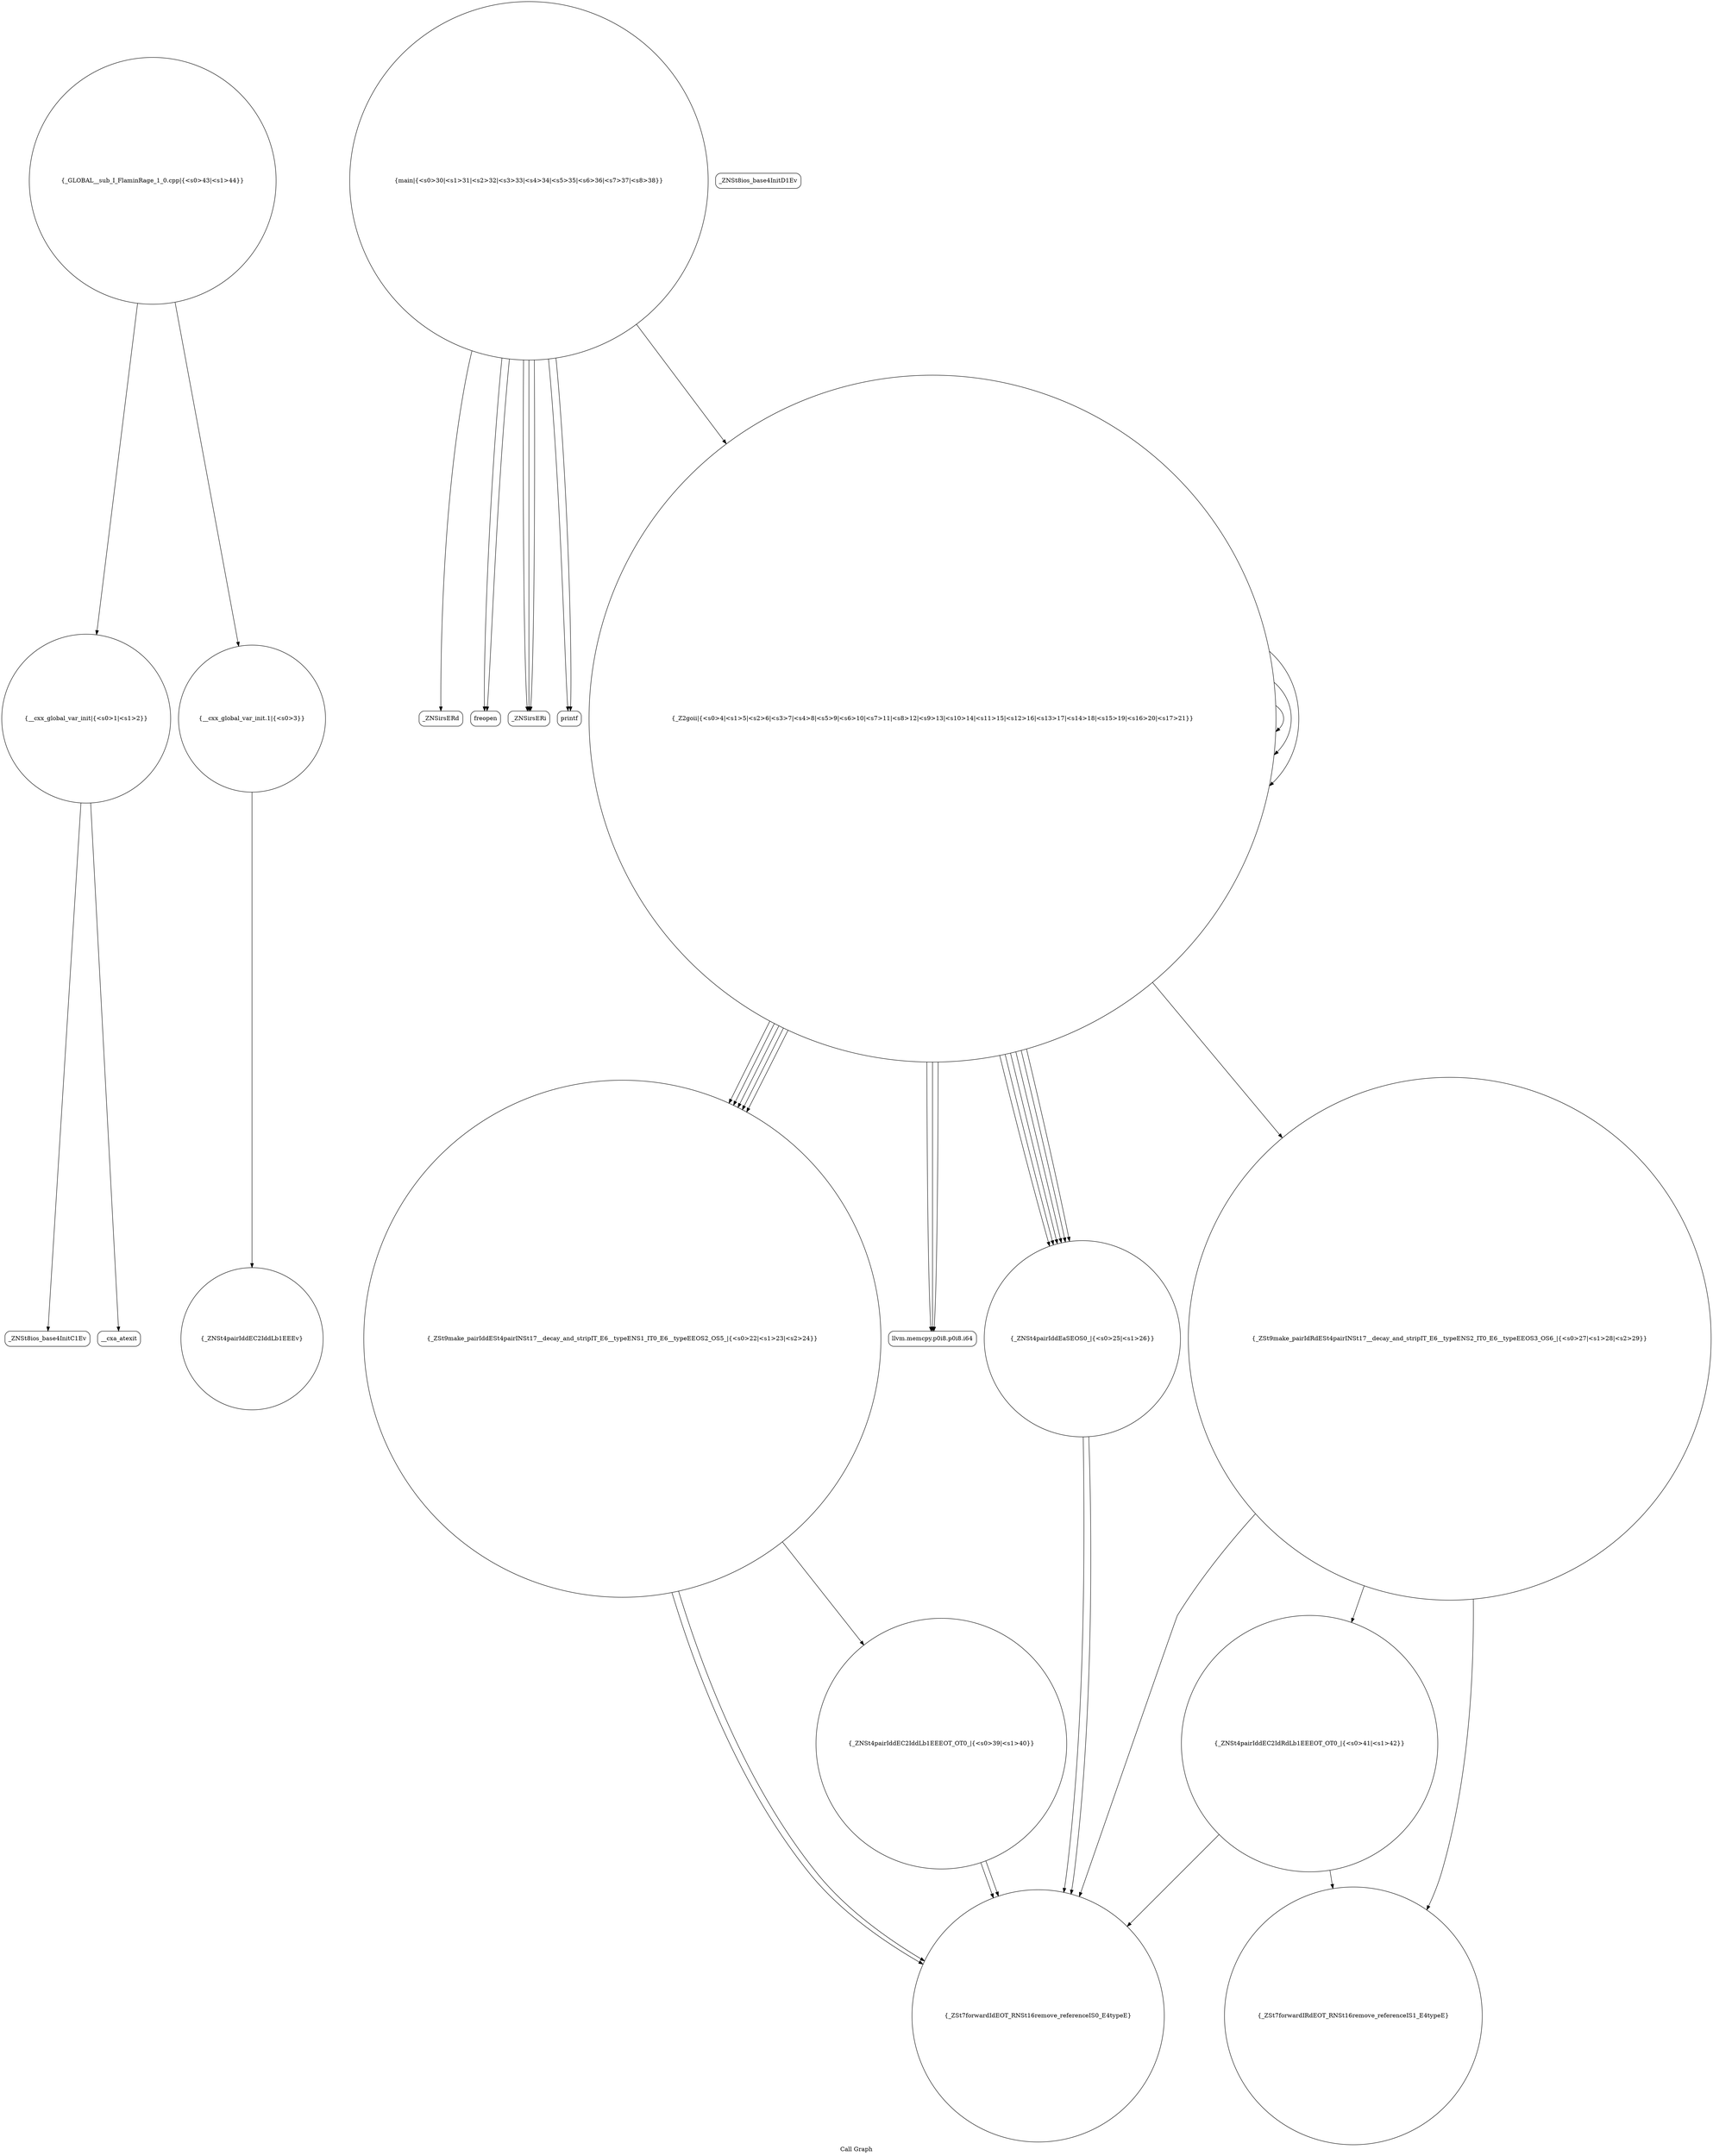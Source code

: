 digraph "Call Graph" {
	label="Call Graph";

	Node0x563936bf9050 [shape=record,shape=circle,label="{__cxx_global_var_init|{<s0>1|<s1>2}}"];
	Node0x563936bf9050:s0 -> Node0x563936bf94e0[color=black];
	Node0x563936bf9050:s1 -> Node0x563936bf95e0[color=black];
	Node0x563936bf97e0 [shape=record,shape=circle,label="{_ZSt9make_pairIddESt4pairINSt17__decay_and_stripIT_E6__typeENS1_IT0_E6__typeEEOS2_OS5_|{<s0>22|<s1>23|<s2>24}}"];
	Node0x563936bf97e0:s0 -> Node0x563936bf9c60[color=black];
	Node0x563936bf97e0:s1 -> Node0x563936bf9c60[color=black];
	Node0x563936bf97e0:s2 -> Node0x563936bf9ce0[color=black];
	Node0x563936bf9b60 [shape=record,shape=Mrecord,label="{_ZNSirsERd}"];
	Node0x563936bf9560 [shape=record,shape=Mrecord,label="{_ZNSt8ios_base4InitD1Ev}"];
	Node0x563936bf98e0 [shape=record,shape=Mrecord,label="{llvm.memcpy.p0i8.p0i8.i64}"];
	Node0x563936bf9c60 [shape=record,shape=circle,label="{_ZSt7forwardIdEOT_RNSt16remove_referenceIS0_E4typeE}"];
	Node0x563936bf9660 [shape=record,shape=circle,label="{__cxx_global_var_init.1|{<s0>3}}"];
	Node0x563936bf9660:s0 -> Node0x563936bf96e0[color=black];
	Node0x563936bf99e0 [shape=record,shape=circle,label="{main|{<s0>30|<s1>31|<s2>32|<s3>33|<s4>34|<s5>35|<s6>36|<s7>37|<s8>38}}"];
	Node0x563936bf99e0:s0 -> Node0x563936bf9a60[color=black];
	Node0x563936bf99e0:s1 -> Node0x563936bf9a60[color=black];
	Node0x563936bf99e0:s2 -> Node0x563936bf9ae0[color=black];
	Node0x563936bf99e0:s3 -> Node0x563936bf9b60[color=black];
	Node0x563936bf99e0:s4 -> Node0x563936bf9ae0[color=black];
	Node0x563936bf99e0:s5 -> Node0x563936bf9ae0[color=black];
	Node0x563936bf99e0:s6 -> Node0x563936bf9be0[color=black];
	Node0x563936bf99e0:s7 -> Node0x563936bf9760[color=black];
	Node0x563936bf99e0:s8 -> Node0x563936bf9be0[color=black];
	Node0x563936bf9d60 [shape=record,shape=circle,label="{_ZSt7forwardIRdEOT_RNSt16remove_referenceIS1_E4typeE}"];
	Node0x563936bf9760 [shape=record,shape=circle,label="{_Z2goii|{<s0>4|<s1>5|<s2>6|<s3>7|<s4>8|<s5>9|<s6>10|<s7>11|<s8>12|<s9>13|<s10>14|<s11>15|<s12>16|<s13>17|<s14>18|<s15>19|<s16>20|<s17>21}}"];
	Node0x563936bf9760:s0 -> Node0x563936bf97e0[color=black];
	Node0x563936bf9760:s1 -> Node0x563936bf9860[color=black];
	Node0x563936bf9760:s2 -> Node0x563936bf97e0[color=black];
	Node0x563936bf9760:s3 -> Node0x563936bf9860[color=black];
	Node0x563936bf9760:s4 -> Node0x563936bf97e0[color=black];
	Node0x563936bf9760:s5 -> Node0x563936bf9860[color=black];
	Node0x563936bf9760:s6 -> Node0x563936bf98e0[color=black];
	Node0x563936bf9760:s7 -> Node0x563936bf98e0[color=black];
	Node0x563936bf9760:s8 -> Node0x563936bf97e0[color=black];
	Node0x563936bf9760:s9 -> Node0x563936bf9860[color=black];
	Node0x563936bf9760:s10 -> Node0x563936bf9760[color=black];
	Node0x563936bf9760:s11 -> Node0x563936bf9760[color=black];
	Node0x563936bf9760:s12 -> Node0x563936bf9760[color=black];
	Node0x563936bf9760:s13 -> Node0x563936bf97e0[color=black];
	Node0x563936bf9760:s14 -> Node0x563936bf9860[color=black];
	Node0x563936bf9760:s15 -> Node0x563936bf9960[color=black];
	Node0x563936bf9760:s16 -> Node0x563936bf9860[color=black];
	Node0x563936bf9760:s17 -> Node0x563936bf98e0[color=black];
	Node0x563936bf9ae0 [shape=record,shape=Mrecord,label="{_ZNSirsERi}"];
	Node0x563936bf9e60 [shape=record,shape=circle,label="{_GLOBAL__sub_I_FlaminRage_1_0.cpp|{<s0>43|<s1>44}}"];
	Node0x563936bf9e60:s0 -> Node0x563936bf9050[color=black];
	Node0x563936bf9e60:s1 -> Node0x563936bf9660[color=black];
	Node0x563936bf94e0 [shape=record,shape=Mrecord,label="{_ZNSt8ios_base4InitC1Ev}"];
	Node0x563936bf9860 [shape=record,shape=circle,label="{_ZNSt4pairIddEaSEOS0_|{<s0>25|<s1>26}}"];
	Node0x563936bf9860:s0 -> Node0x563936bf9c60[color=black];
	Node0x563936bf9860:s1 -> Node0x563936bf9c60[color=black];
	Node0x563936bf9be0 [shape=record,shape=Mrecord,label="{printf}"];
	Node0x563936bf95e0 [shape=record,shape=Mrecord,label="{__cxa_atexit}"];
	Node0x563936bf9960 [shape=record,shape=circle,label="{_ZSt9make_pairIdRdESt4pairINSt17__decay_and_stripIT_E6__typeENS2_IT0_E6__typeEEOS3_OS6_|{<s0>27|<s1>28|<s2>29}}"];
	Node0x563936bf9960:s0 -> Node0x563936bf9c60[color=black];
	Node0x563936bf9960:s1 -> Node0x563936bf9d60[color=black];
	Node0x563936bf9960:s2 -> Node0x563936bf9de0[color=black];
	Node0x563936bf9ce0 [shape=record,shape=circle,label="{_ZNSt4pairIddEC2IddLb1EEEOT_OT0_|{<s0>39|<s1>40}}"];
	Node0x563936bf9ce0:s0 -> Node0x563936bf9c60[color=black];
	Node0x563936bf9ce0:s1 -> Node0x563936bf9c60[color=black];
	Node0x563936bf96e0 [shape=record,shape=circle,label="{_ZNSt4pairIddEC2IddLb1EEEv}"];
	Node0x563936bf9a60 [shape=record,shape=Mrecord,label="{freopen}"];
	Node0x563936bf9de0 [shape=record,shape=circle,label="{_ZNSt4pairIddEC2IdRdLb1EEEOT_OT0_|{<s0>41|<s1>42}}"];
	Node0x563936bf9de0:s0 -> Node0x563936bf9c60[color=black];
	Node0x563936bf9de0:s1 -> Node0x563936bf9d60[color=black];
}
